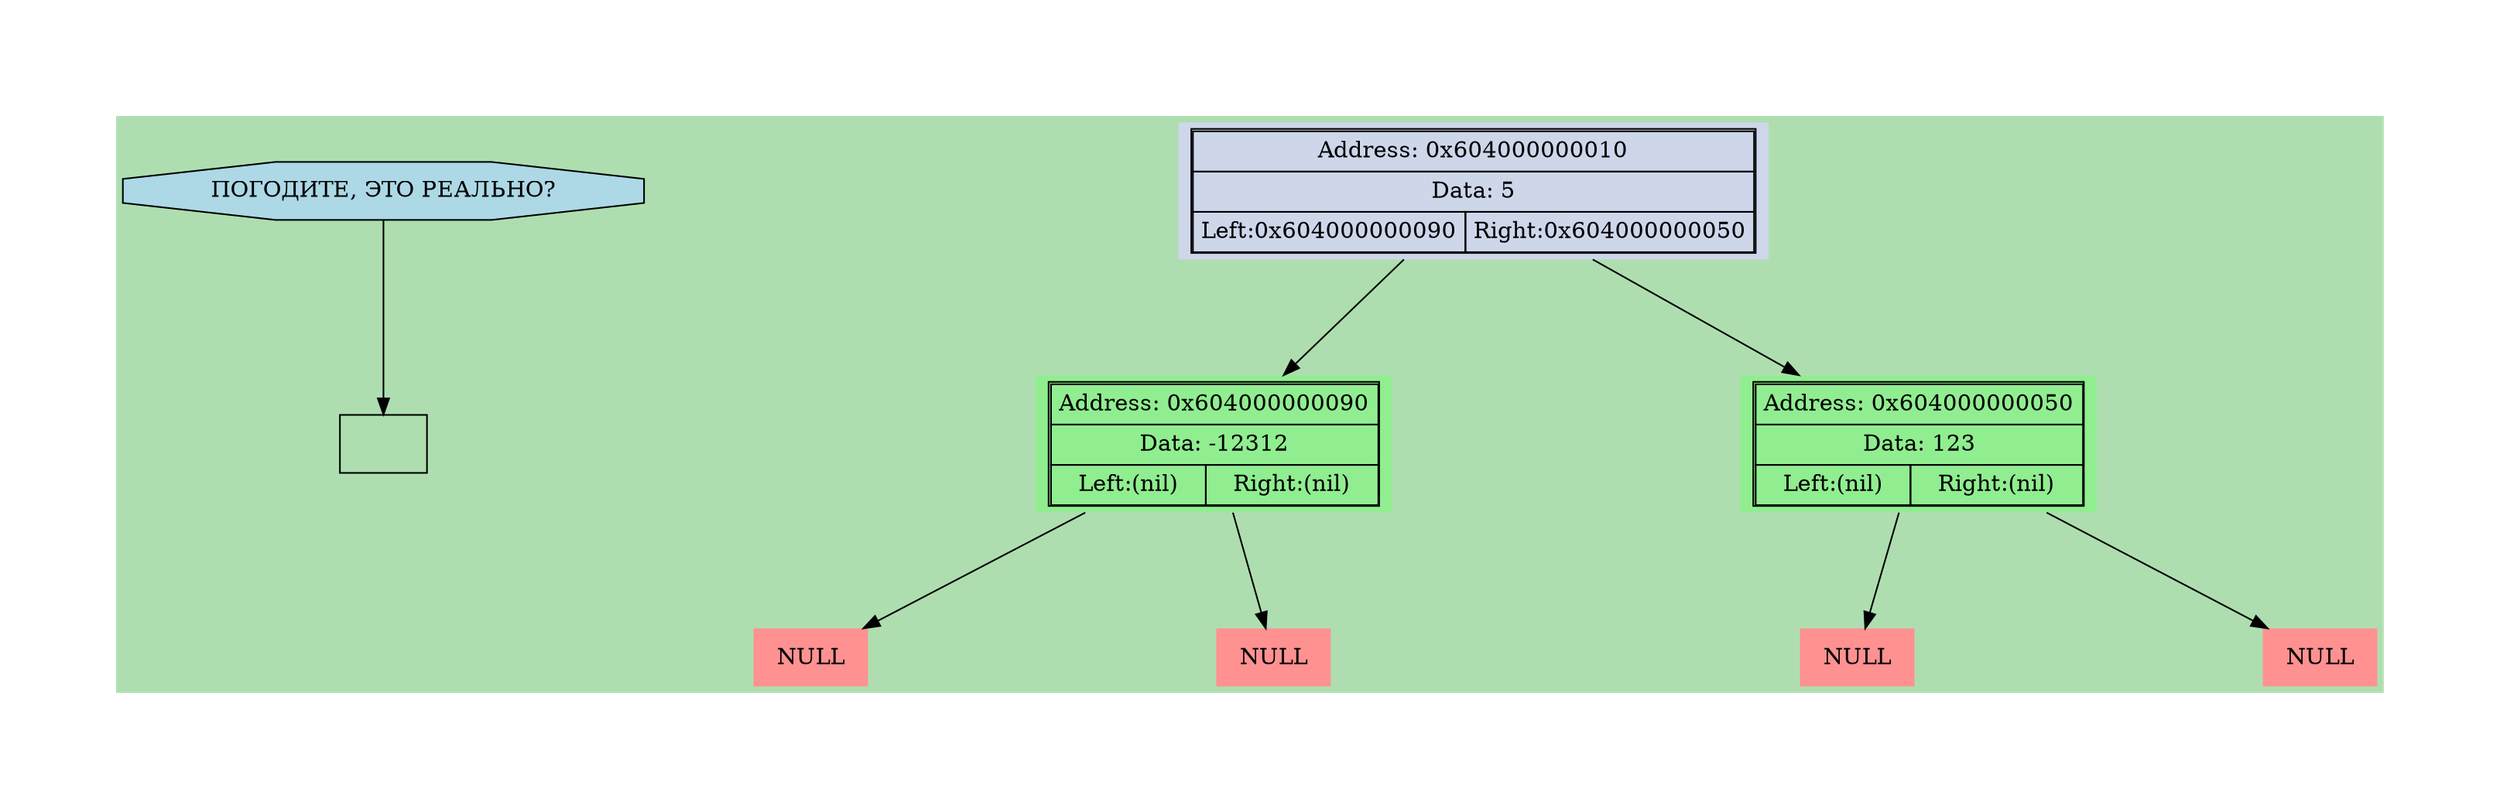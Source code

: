 digraph LIST{
node123456789 [label=" ", shape=box, imagescale=true, image="dumps/html/dump_monya.png"]
node1234567890 [label="ПОГОДИТЕ, ЭТО РЕАЛЬНО?", textsize=40, textstyle="bold", shape="octagon", style="filled", fillcolor="lightblue"]node1234567890 -> node123456789
harset = "UTF-8";
node [shape=plaintext];
bgcolor = "#0000aa";
fontcolor = black;
fontsize = 18;
style = "italic";
margin = 1;
ranksep = 1;
nodesep = 3;
bgcolor = "#aedeb0";
"0x604000000090" [style = "filled", fillcolor = "lightgreen", label=<
<table border="1" cellspacing="0" cellpadding="4">
<tr><td colspan="2">Address: 0x604000000090</td></tr>
<tr><td colspan="2">Data: -12312</td></tr>
<tr><td align = "center" >Left:(nil)</td><td align = "center" >Right:(nil)</td></tr></table>>];

"0x604000000010" -> "0x604000000090";
"0x604000000098" [style = "filled", fillcolor = "#ff9191", label=<
<table border = "0" cellspacing="2" cellpadding="4">
<tr><td>NULL</td></tr></table>>];

"0x604000000090" -> "0x604000000098";
"0x6040000000a0" [style = "filled", fillcolor = "#ff9191", label=<
<table border = "0" cellspacing="2" cellpadding="4">
<tr><td>NULL</td></tr></table>>];

"0x604000000090" -> "0x6040000000a0";
"0x604000000090" [style = "filled", fillcolor = "lightgreen", label=<
<table border="1" cellspacing="0" cellpadding="4">
<tr><td colspan="2">Address: 0x604000000090</td></tr>
<tr><td colspan="2">Data: -12312</td></tr>
<tr><td align = "center" >Left:(nil)</td><td align = "center" >Right:(nil)</td></tr></table>>];

"0x604000000050" [style = "filled", fillcolor = "lightgreen", label=<
<table border="1" cellspacing="0" cellpadding="4">
<tr><td colspan="2">Address: 0x604000000050</td></tr>
<tr><td colspan="2">Data: 123</td></tr>
<tr><td align = "center" >Left:(nil)</td><td align = "center" >Right:(nil)</td></tr></table>>];

"0x604000000010" -> "0x604000000050";
"0x604000000058" [style = "filled", fillcolor = "#ff9191", label=<
<table border = "0" cellspacing="2" cellpadding="4">
<tr><td>NULL</td></tr></table>>];

"0x604000000050" -> "0x604000000058";
"0x604000000060" [style = "filled", fillcolor = "#ff9191", label=<
<table border = "0" cellspacing="2" cellpadding="4">
<tr><td>NULL</td></tr></table>>];

"0x604000000050" -> "0x604000000060";
"0x604000000050" [style = "filled", fillcolor = "lightgreen", label=<
<table border="1" cellspacing="0" cellpadding="4">
<tr><td colspan="2">Address: 0x604000000050</td></tr>
<tr><td colspan="2">Data: 123</td></tr>
<tr><td align = "center" >Left:(nil)</td><td align = "center" >Right:(nil)</td></tr></table>>];

"0x604000000010" [style = "filled", fillcolor = "#ced7ea", label=<
<table border="1" cellspacing="0" cellpadding="4">
<tr><td colspan="2">Address: 0x604000000010</td></tr>
<tr><td colspan="2">Data: 5</td></tr>
<tr><td align = "center" >Left:0x604000000090</td><td align = "center" >Right:0x604000000050</td></tr></table>>];

}